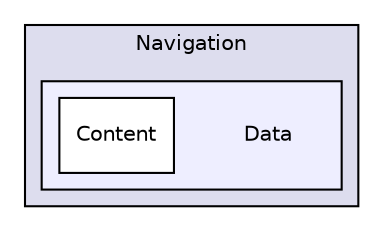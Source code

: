 digraph "PVR/SDK_3.4/Examples/Advanced/Navigation/Data" {
  compound=true
  node [ fontsize="10", fontname="Helvetica"];
  edge [ labelfontsize="10", labelfontname="Helvetica"];
  subgraph clusterdir_32b74e85519c975a45363ece07a058b0 {
    graph [ bgcolor="#ddddee", pencolor="black", label="Navigation" fontname="Helvetica", fontsize="10", URL="dir_32b74e85519c975a45363ece07a058b0.html"]
  subgraph clusterdir_037986413f8e3e9aba407a4e04815d7d {
    graph [ bgcolor="#eeeeff", pencolor="black", label="" URL="dir_037986413f8e3e9aba407a4e04815d7d.html"];
    dir_037986413f8e3e9aba407a4e04815d7d [shape=plaintext label="Data"];
    dir_257beef3618ac41095dfaa27fd8cb83d [shape=box label="Content" color="black" fillcolor="white" style="filled" URL="dir_257beef3618ac41095dfaa27fd8cb83d.html"];
  }
  }
}
